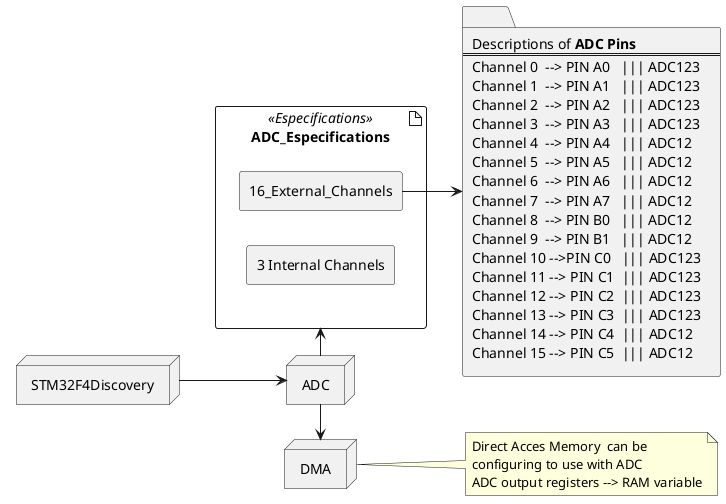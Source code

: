 @startuml
 node STM32F4Discovery
 node ADC
 node DMA
 artifact "ADC_Especifications" <<Especifications>>  {
 top to bottom direction
 rectangle "16_External_Channels"
 rectangle "3 Internal Channels"
 }
 folder ADC_PINS[
 Descriptions of <b>ADC Pins
 ====
 Channel 0  --> PIN A0   ||| ADC123
 Channel 1  --> PIN A1   ||| ADC123
 Channel 2  --> PIN A2   ||| ADC123
 Channel 3  --> PIN A3   ||| ADC123
 Channel 4  --> PIN A4   ||| ADC12
 Channel 5  --> PIN A5   ||| ADC12
 Channel 6  --> PIN A6   ||| ADC12
 Channel 7  --> PIN A7   ||| ADC12
 Channel 8  --> PIN B0   ||| ADC12
 Channel 9  --> PIN B1   ||| ADC12
 Channel 10 -->PIN C0   ||| ADC123
 Channel 11 --> PIN C1  ||| ADC123
 Channel 12 --> PIN C2  ||| ADC123
 Channel 13 --> PIN C3  ||| ADC123
 Channel 14 --> PIN C4  ||| ADC12
 Channel 15 --> PIN C5  ||| ADC12
 ]
 
 top to bottom direction
 STM32F4Discovery --> ADC
 left to right direction
 ADC -> ADC_Especifications
 16_External_Channels --> ADC_PINS
 ADC -> DMA
 note right of DMA
 Direct Acces Memory	can be
 configuring to use with ADC
 ADC output registers --> RAM variable
 end note
 @enduml
